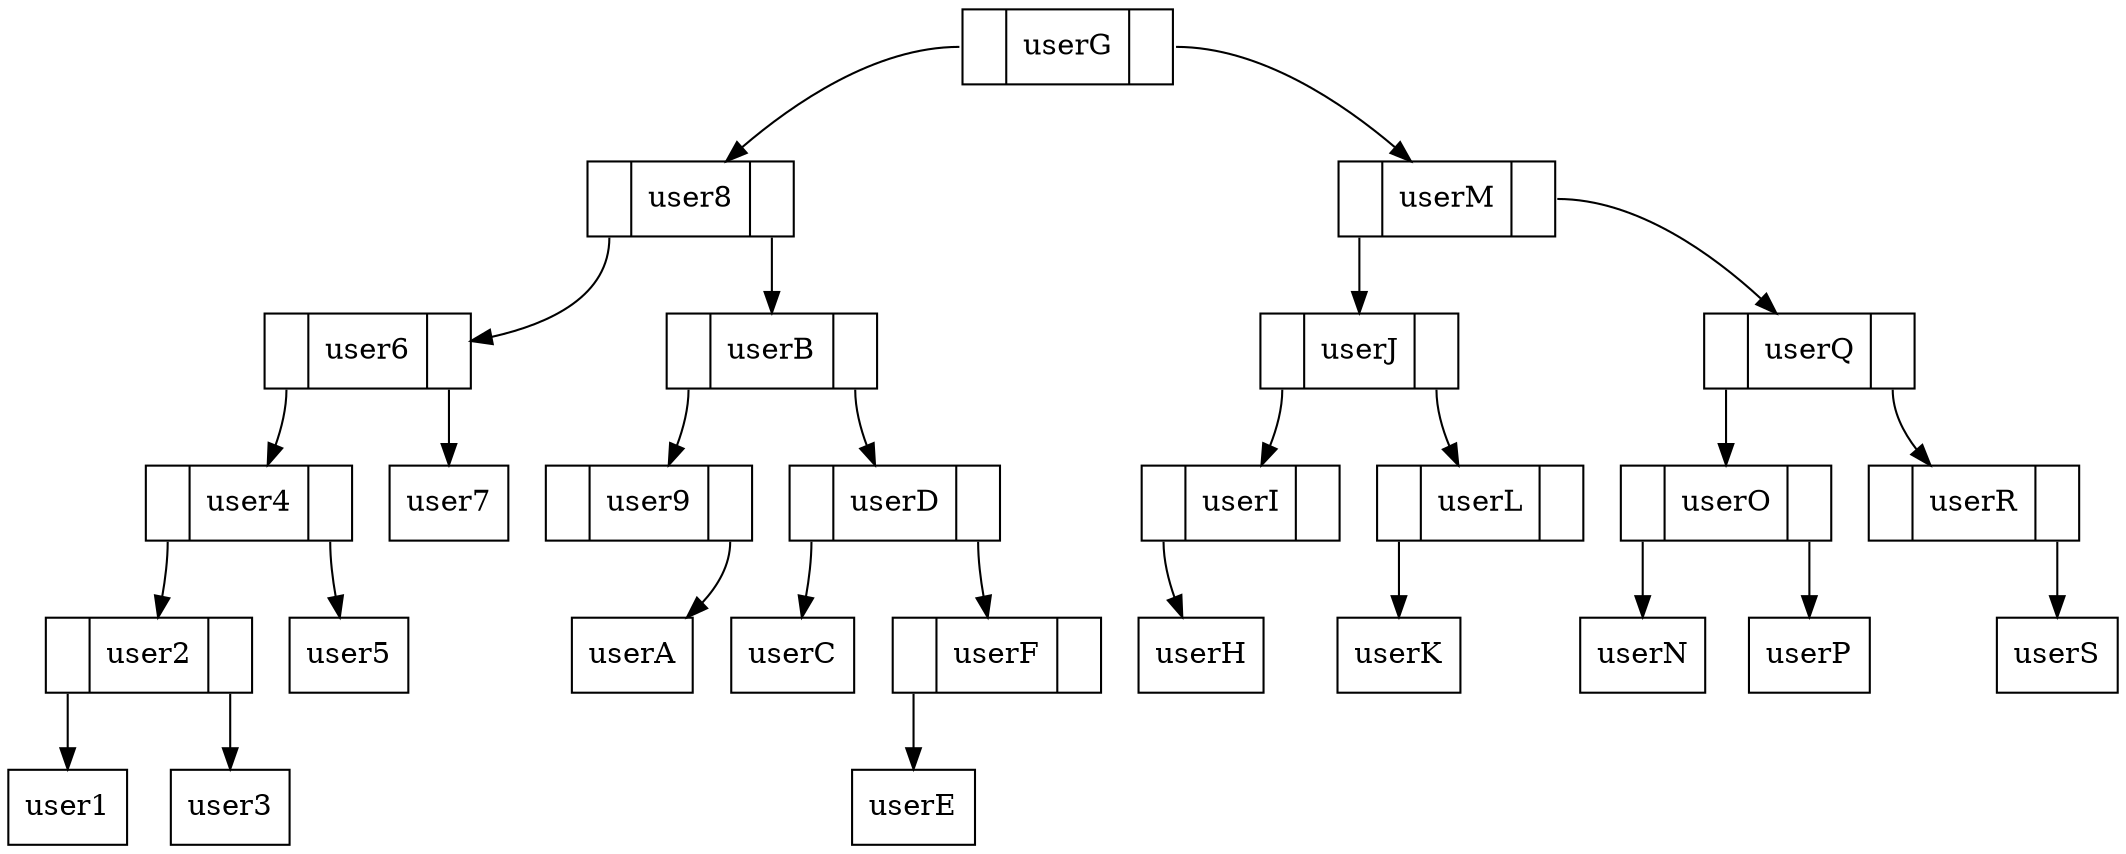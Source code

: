 digraph arbol {
rankdir=TB
node [shape = record]
nodouserG [ label ="<C0>|userG|<C1>"];
nodouser8 [ label ="<C0>|user8|<C1>"];
nodouser6 [ label ="<C0>|user6|<C1>"];
nodouser4 [ label ="<C0>|user4|<C1>"];
nodouser2 [ label ="<C0>|user2|<C1>"];
nodouser1 [ label ="user1"];
nodouser2:C0->nodouser1
nodouser3 [ label ="user3"];
nodouser2:C1->nodouser3
nodouser4:C0->nodouser2
nodouser5 [ label ="user5"];
nodouser4:C1->nodouser5
nodouser6:C0->nodouser4
nodouser7 [ label ="user7"];
nodouser6:C1->nodouser7
nodouser8:C0->nodouser6
nodouserB [ label ="<C0>|userB|<C1>"];
nodouser9 [ label ="<C0>|user9|<C1>"];
nodouserA [ label ="userA"];
nodouser9:C1->nodouserA
nodouserB:C0->nodouser9
nodouserD [ label ="<C0>|userD|<C1>"];
nodouserC [ label ="userC"];
nodouserD:C0->nodouserC
nodouserF [ label ="<C0>|userF|<C1>"];
nodouserE [ label ="userE"];
nodouserF:C0->nodouserE
nodouserD:C1->nodouserF
nodouserB:C1->nodouserD
nodouser8:C1->nodouserB
nodouserG:C0->nodouser8
nodouserM [ label ="<C0>|userM|<C1>"];
nodouserJ [ label ="<C0>|userJ|<C1>"];
nodouserI [ label ="<C0>|userI|<C1>"];
nodouserH [ label ="userH"];
nodouserI:C0->nodouserH
nodouserJ:C0->nodouserI
nodouserL [ label ="<C0>|userL|<C1>"];
nodouserK [ label ="userK"];
nodouserL:C0->nodouserK
nodouserJ:C1->nodouserL
nodouserM:C0->nodouserJ
nodouserQ [ label ="<C0>|userQ|<C1>"];
nodouserO [ label ="<C0>|userO|<C1>"];
nodouserN [ label ="userN"];
nodouserO:C0->nodouserN
nodouserP [ label ="userP"];
nodouserO:C1->nodouserP
nodouserQ:C0->nodouserO
nodouserR [ label ="<C0>|userR|<C1>"];
nodouserS [ label ="userS"];
nodouserR:C1->nodouserS
nodouserQ:C1->nodouserR
nodouserM:C1->nodouserQ
nodouserG:C1->nodouserM
}
